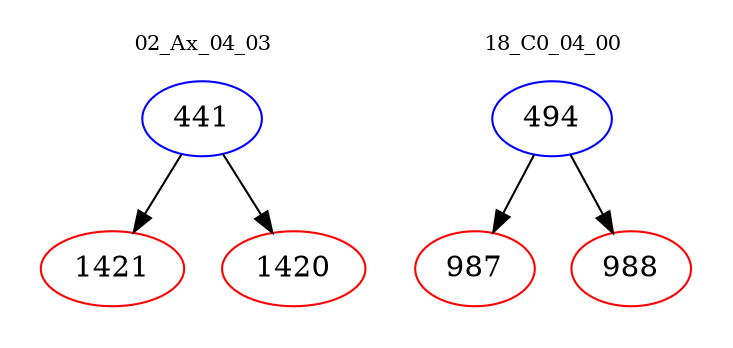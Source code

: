 digraph{
subgraph cluster_0 {
color = white
label = "02_Ax_04_03";
fontsize=10;
T0_441 [label="441", color="blue"]
T0_441 -> T0_1421 [color="black"]
T0_1421 [label="1421", color="red"]
T0_441 -> T0_1420 [color="black"]
T0_1420 [label="1420", color="red"]
}
subgraph cluster_1 {
color = white
label = "18_C0_04_00";
fontsize=10;
T1_494 [label="494", color="blue"]
T1_494 -> T1_987 [color="black"]
T1_987 [label="987", color="red"]
T1_494 -> T1_988 [color="black"]
T1_988 [label="988", color="red"]
}
}
